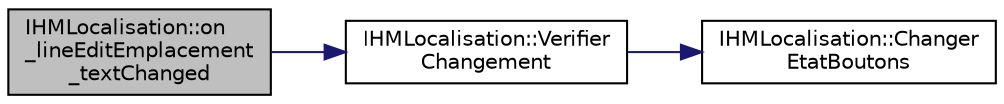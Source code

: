 digraph "IHMLocalisation::on_lineEditEmplacement_textChanged"
{
 // LATEX_PDF_SIZE
  edge [fontname="Helvetica",fontsize="10",labelfontname="Helvetica",labelfontsize="10"];
  node [fontname="Helvetica",fontsize="10",shape=record];
  rankdir="LR";
  Node1 [label="IHMLocalisation::on\l_lineEditEmplacement\l_textChanged",height=0.2,width=0.4,color="black", fillcolor="grey75", style="filled", fontcolor="black",tooltip=" "];
  Node1 -> Node2 [color="midnightblue",fontsize="10",style="solid",fontname="Helvetica"];
  Node2 [label="IHMLocalisation::Verifier\lChangement",height=0.2,width=0.4,color="black", fillcolor="white", style="filled",URL="$class_i_h_m_localisation.html#a29e2f806ffff80c13edd8cf1bd385026",tooltip=" "];
  Node2 -> Node3 [color="midnightblue",fontsize="10",style="solid",fontname="Helvetica"];
  Node3 [label="IHMLocalisation::Changer\lEtatBoutons",height=0.2,width=0.4,color="black", fillcolor="white", style="filled",URL="$class_i_h_m_localisation.html#a7d48d2dac7f88d1bea43b67c261da7ac",tooltip=" "];
}
